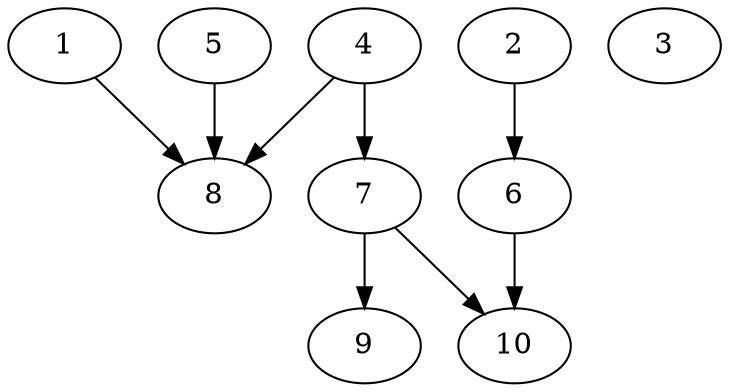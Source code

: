 // DAG automatically generated by daggen at Tue Aug  6 16:21:19 2019
// ./daggen --dot -n 10 --ccr 0.5 --fat 0.7 --regular 0.5 --density 0.7 --mindata 5242880 --maxdata 52428800 
digraph G {
  1 [size="92788736", alpha="0.04", expect_size="46394368"] 
  1 -> 8 [size ="46394368"]
  2 [size="49043456", alpha="0.01", expect_size="24521728"] 
  2 -> 6 [size ="24521728"]
  3 [size="37259264", alpha="0.11", expect_size="18629632"] 
  4 [size="24274944", alpha="0.09", expect_size="12137472"] 
  4 -> 7 [size ="12137472"]
  4 -> 8 [size ="12137472"]
  5 [size="104065024", alpha="0.07", expect_size="52032512"] 
  5 -> 8 [size ="52032512"]
  6 [size="82984960", alpha="0.07", expect_size="41492480"] 
  6 -> 10 [size ="41492480"]
  7 [size="14514176", alpha="0.13", expect_size="7257088"] 
  7 -> 9 [size ="7257088"]
  7 -> 10 [size ="7257088"]
  8 [size="12464128", alpha="0.18", expect_size="6232064"] 
  9 [size="42868736", alpha="0.09", expect_size="21434368"] 
  10 [size="13012992", alpha="0.13", expect_size="6506496"] 
}
